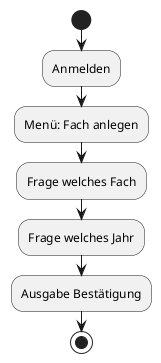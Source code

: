 @startuml
start
:Anmelden;
:Menü: Fach anlegen;
:Frage welches Fach;
:Frage welches Jahr;
:Ausgabe Bestätigung;
stop
@enduml
